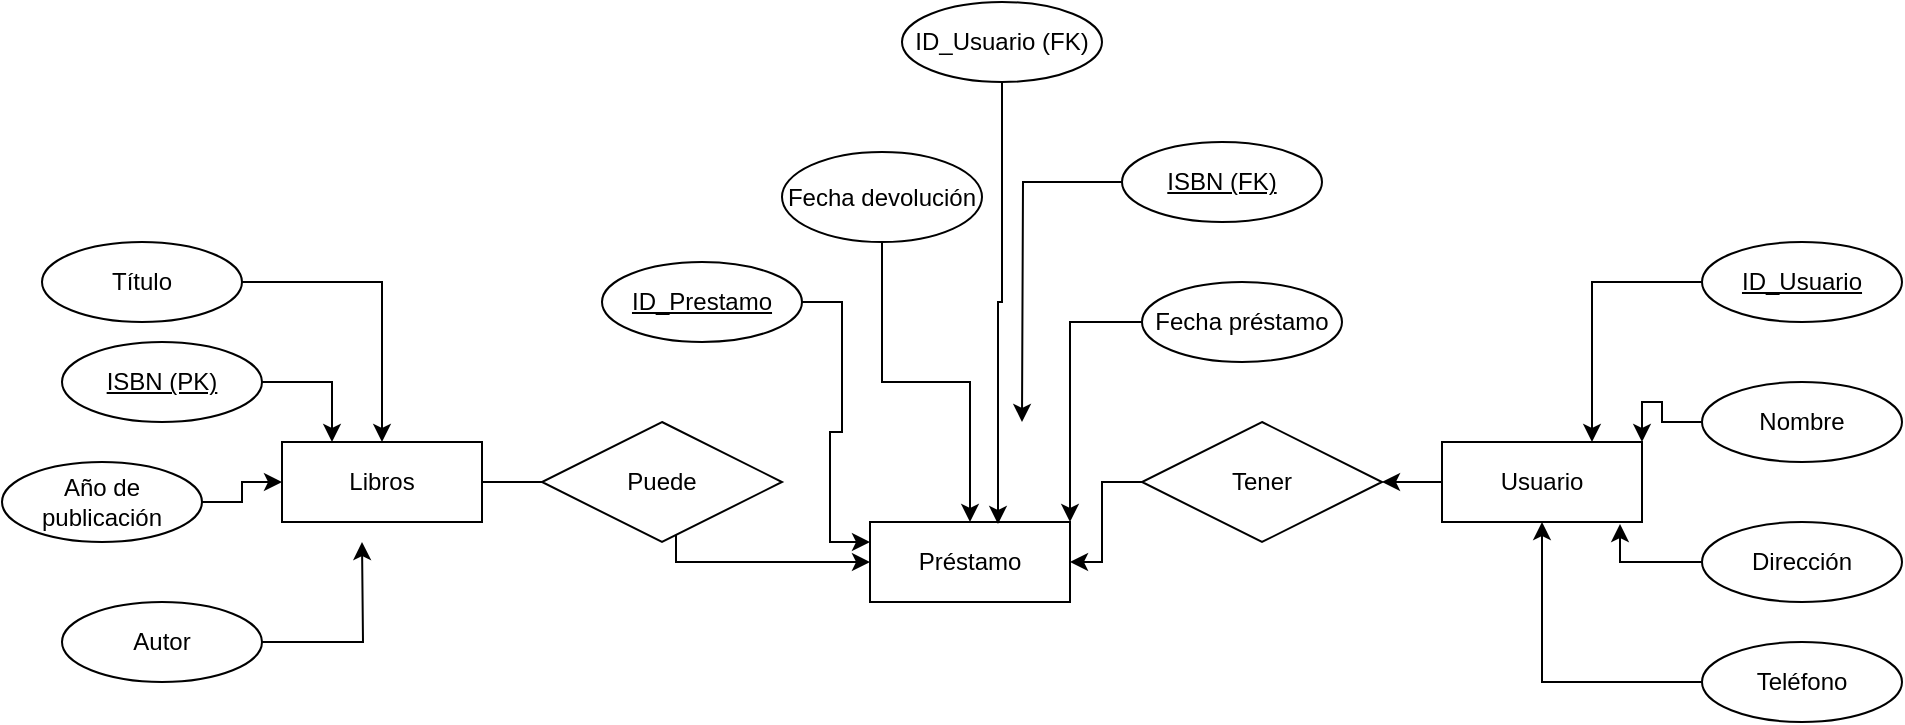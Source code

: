 <mxfile version="24.7.7">
  <diagram name="Página-1" id="obd65PtXWaLg58p_nZa3">
    <mxGraphModel dx="1862" dy="1767" grid="1" gridSize="10" guides="1" tooltips="1" connect="1" arrows="1" fold="1" page="1" pageScale="1" pageWidth="827" pageHeight="1169" math="0" shadow="0">
      <root>
        <mxCell id="0" />
        <mxCell id="1" parent="0" />
        <mxCell id="HASMPIRfKc85Ds4nCASX-79" style="edgeStyle=orthogonalEdgeStyle;rounded=0;orthogonalLoop=1;jettySize=auto;html=1;entryX=0;entryY=0.5;entryDx=0;entryDy=0;" edge="1" parent="1" source="HASMPIRfKc85Ds4nCASX-47" target="HASMPIRfKc85Ds4nCASX-58">
          <mxGeometry relative="1" as="geometry" />
        </mxCell>
        <mxCell id="HASMPIRfKc85Ds4nCASX-47" value="Libros" style="whiteSpace=wrap;html=1;align=center;" vertex="1" parent="1">
          <mxGeometry x="70" y="40" width="100" height="40" as="geometry" />
        </mxCell>
        <mxCell id="HASMPIRfKc85Ds4nCASX-99" style="edgeStyle=orthogonalEdgeStyle;rounded=0;orthogonalLoop=1;jettySize=auto;html=1;entryX=0.5;entryY=0;entryDx=0;entryDy=0;" edge="1" parent="1" source="HASMPIRfKc85Ds4nCASX-49" target="HASMPIRfKc85Ds4nCASX-47">
          <mxGeometry relative="1" as="geometry" />
        </mxCell>
        <mxCell id="HASMPIRfKc85Ds4nCASX-49" value="Título" style="ellipse;whiteSpace=wrap;html=1;align=center;" vertex="1" parent="1">
          <mxGeometry x="-50" y="-60" width="100" height="40" as="geometry" />
        </mxCell>
        <mxCell id="HASMPIRfKc85Ds4nCASX-98" style="edgeStyle=orthogonalEdgeStyle;rounded=0;orthogonalLoop=1;jettySize=auto;html=1;entryX=0.25;entryY=0;entryDx=0;entryDy=0;" edge="1" parent="1" source="HASMPIRfKc85Ds4nCASX-50" target="HASMPIRfKc85Ds4nCASX-47">
          <mxGeometry relative="1" as="geometry" />
        </mxCell>
        <mxCell id="HASMPIRfKc85Ds4nCASX-50" value="ISBN (PK)" style="ellipse;whiteSpace=wrap;html=1;align=center;fontStyle=4;" vertex="1" parent="1">
          <mxGeometry x="-40" y="-10" width="100" height="40" as="geometry" />
        </mxCell>
        <mxCell id="HASMPIRfKc85Ds4nCASX-96" style="edgeStyle=orthogonalEdgeStyle;rounded=0;orthogonalLoop=1;jettySize=auto;html=1;" edge="1" parent="1" source="HASMPIRfKc85Ds4nCASX-51">
          <mxGeometry relative="1" as="geometry">
            <mxPoint x="110" y="90" as="targetPoint" />
          </mxGeometry>
        </mxCell>
        <mxCell id="HASMPIRfKc85Ds4nCASX-51" value="Autor" style="ellipse;whiteSpace=wrap;html=1;align=center;" vertex="1" parent="1">
          <mxGeometry x="-40" y="120" width="100" height="40" as="geometry" />
        </mxCell>
        <mxCell id="HASMPIRfKc85Ds4nCASX-97" style="edgeStyle=orthogonalEdgeStyle;rounded=0;orthogonalLoop=1;jettySize=auto;html=1;entryX=0;entryY=0.5;entryDx=0;entryDy=0;" edge="1" parent="1" source="HASMPIRfKc85Ds4nCASX-52" target="HASMPIRfKc85Ds4nCASX-47">
          <mxGeometry relative="1" as="geometry" />
        </mxCell>
        <mxCell id="HASMPIRfKc85Ds4nCASX-52" value="Año de publicación" style="ellipse;whiteSpace=wrap;html=1;align=center;" vertex="1" parent="1">
          <mxGeometry x="-70" y="50" width="100" height="40" as="geometry" />
        </mxCell>
        <mxCell id="HASMPIRfKc85Ds4nCASX-80" style="edgeStyle=orthogonalEdgeStyle;rounded=0;orthogonalLoop=1;jettySize=auto;html=1;entryX=1;entryY=0.5;entryDx=0;entryDy=0;" edge="1" parent="1" source="HASMPIRfKc85Ds4nCASX-78" target="HASMPIRfKc85Ds4nCASX-58">
          <mxGeometry relative="1" as="geometry" />
        </mxCell>
        <mxCell id="HASMPIRfKc85Ds4nCASX-53" value="Usuario" style="whiteSpace=wrap;html=1;align=center;" vertex="1" parent="1">
          <mxGeometry x="650" y="40" width="100" height="40" as="geometry" />
        </mxCell>
        <mxCell id="HASMPIRfKc85Ds4nCASX-87" style="edgeStyle=orthogonalEdgeStyle;rounded=0;orthogonalLoop=1;jettySize=auto;html=1;entryX=1;entryY=0;entryDx=0;entryDy=0;" edge="1" parent="1" source="HASMPIRfKc85Ds4nCASX-54" target="HASMPIRfKc85Ds4nCASX-53">
          <mxGeometry relative="1" as="geometry" />
        </mxCell>
        <mxCell id="HASMPIRfKc85Ds4nCASX-54" value="Nombre" style="ellipse;whiteSpace=wrap;html=1;align=center;" vertex="1" parent="1">
          <mxGeometry x="780" y="10" width="100" height="40" as="geometry" />
        </mxCell>
        <mxCell id="HASMPIRfKc85Ds4nCASX-86" style="edgeStyle=orthogonalEdgeStyle;rounded=0;orthogonalLoop=1;jettySize=auto;html=1;entryX=0.75;entryY=0;entryDx=0;entryDy=0;" edge="1" parent="1" source="HASMPIRfKc85Ds4nCASX-55" target="HASMPIRfKc85Ds4nCASX-53">
          <mxGeometry relative="1" as="geometry" />
        </mxCell>
        <mxCell id="HASMPIRfKc85Ds4nCASX-55" value="ID_Usuario" style="ellipse;whiteSpace=wrap;html=1;align=center;fontStyle=4;" vertex="1" parent="1">
          <mxGeometry x="780" y="-60" width="100" height="40" as="geometry" />
        </mxCell>
        <mxCell id="HASMPIRfKc85Ds4nCASX-56" value="Dirección" style="ellipse;whiteSpace=wrap;html=1;align=center;" vertex="1" parent="1">
          <mxGeometry x="780" y="80" width="100" height="40" as="geometry" />
        </mxCell>
        <mxCell id="HASMPIRfKc85Ds4nCASX-89" style="edgeStyle=orthogonalEdgeStyle;rounded=0;orthogonalLoop=1;jettySize=auto;html=1;entryX=0.5;entryY=1;entryDx=0;entryDy=0;" edge="1" parent="1" source="HASMPIRfKc85Ds4nCASX-57" target="HASMPIRfKc85Ds4nCASX-53">
          <mxGeometry relative="1" as="geometry" />
        </mxCell>
        <mxCell id="HASMPIRfKc85Ds4nCASX-57" value="Teléfono" style="ellipse;whiteSpace=wrap;html=1;align=center;" vertex="1" parent="1">
          <mxGeometry x="780" y="140" width="100" height="40" as="geometry" />
        </mxCell>
        <mxCell id="HASMPIRfKc85Ds4nCASX-58" value="Préstamo" style="whiteSpace=wrap;html=1;align=center;" vertex="1" parent="1">
          <mxGeometry x="364" y="80" width="100" height="40" as="geometry" />
        </mxCell>
        <mxCell id="HASMPIRfKc85Ds4nCASX-95" style="edgeStyle=orthogonalEdgeStyle;rounded=0;orthogonalLoop=1;jettySize=auto;html=1;entryX=1;entryY=0;entryDx=0;entryDy=0;" edge="1" parent="1" source="HASMPIRfKc85Ds4nCASX-59" target="HASMPIRfKc85Ds4nCASX-58">
          <mxGeometry relative="1" as="geometry" />
        </mxCell>
        <mxCell id="HASMPIRfKc85Ds4nCASX-59" value="Fecha préstamo" style="ellipse;whiteSpace=wrap;html=1;align=center;" vertex="1" parent="1">
          <mxGeometry x="500" y="-40" width="100" height="40" as="geometry" />
        </mxCell>
        <mxCell id="HASMPIRfKc85Ds4nCASX-100" style="edgeStyle=orthogonalEdgeStyle;rounded=0;orthogonalLoop=1;jettySize=auto;html=1;entryX=0;entryY=0.25;entryDx=0;entryDy=0;" edge="1" parent="1" source="HASMPIRfKc85Ds4nCASX-60" target="HASMPIRfKc85Ds4nCASX-58">
          <mxGeometry relative="1" as="geometry" />
        </mxCell>
        <mxCell id="HASMPIRfKc85Ds4nCASX-60" value="ID_Prestamo" style="ellipse;whiteSpace=wrap;html=1;align=center;fontStyle=4;" vertex="1" parent="1">
          <mxGeometry x="230" y="-50" width="100" height="40" as="geometry" />
        </mxCell>
        <mxCell id="HASMPIRfKc85Ds4nCASX-92" style="edgeStyle=orthogonalEdgeStyle;rounded=0;orthogonalLoop=1;jettySize=auto;html=1;entryX=0.5;entryY=0;entryDx=0;entryDy=0;" edge="1" parent="1" source="HASMPIRfKc85Ds4nCASX-61" target="HASMPIRfKc85Ds4nCASX-58">
          <mxGeometry relative="1" as="geometry" />
        </mxCell>
        <mxCell id="HASMPIRfKc85Ds4nCASX-61" value="Fecha devolución" style="ellipse;whiteSpace=wrap;html=1;align=center;" vertex="1" parent="1">
          <mxGeometry x="320" y="-105" width="100" height="45" as="geometry" />
        </mxCell>
        <mxCell id="HASMPIRfKc85Ds4nCASX-62" value="ID_Usuario (FK)" style="ellipse;whiteSpace=wrap;html=1;align=center;" vertex="1" parent="1">
          <mxGeometry x="380" y="-180" width="100" height="40" as="geometry" />
        </mxCell>
        <mxCell id="HASMPIRfKc85Ds4nCASX-94" style="edgeStyle=orthogonalEdgeStyle;rounded=0;orthogonalLoop=1;jettySize=auto;html=1;" edge="1" parent="1" source="HASMPIRfKc85Ds4nCASX-63">
          <mxGeometry relative="1" as="geometry">
            <mxPoint x="440" y="30" as="targetPoint" />
          </mxGeometry>
        </mxCell>
        <mxCell id="HASMPIRfKc85Ds4nCASX-63" value="ISBN (FK)" style="ellipse;whiteSpace=wrap;html=1;align=center;fontStyle=4;" vertex="1" parent="1">
          <mxGeometry x="490" y="-110" width="100" height="40" as="geometry" />
        </mxCell>
        <mxCell id="HASMPIRfKc85Ds4nCASX-77" value="Puede" style="shape=rhombus;perimeter=rhombusPerimeter;whiteSpace=wrap;html=1;align=center;" vertex="1" parent="1">
          <mxGeometry x="200" y="30" width="120" height="60" as="geometry" />
        </mxCell>
        <mxCell id="HASMPIRfKc85Ds4nCASX-81" value="" style="edgeStyle=orthogonalEdgeStyle;rounded=0;orthogonalLoop=1;jettySize=auto;html=1;entryX=1;entryY=0.5;entryDx=0;entryDy=0;" edge="1" parent="1" source="HASMPIRfKc85Ds4nCASX-53" target="HASMPIRfKc85Ds4nCASX-78">
          <mxGeometry relative="1" as="geometry">
            <mxPoint x="650" y="60" as="sourcePoint" />
            <mxPoint x="464" y="60" as="targetPoint" />
          </mxGeometry>
        </mxCell>
        <mxCell id="HASMPIRfKc85Ds4nCASX-78" value="Tener" style="shape=rhombus;perimeter=rhombusPerimeter;whiteSpace=wrap;html=1;align=center;" vertex="1" parent="1">
          <mxGeometry x="500" y="30" width="120" height="60" as="geometry" />
        </mxCell>
        <mxCell id="HASMPIRfKc85Ds4nCASX-88" style="edgeStyle=orthogonalEdgeStyle;rounded=0;orthogonalLoop=1;jettySize=auto;html=1;entryX=0.89;entryY=1.025;entryDx=0;entryDy=0;entryPerimeter=0;" edge="1" parent="1" source="HASMPIRfKc85Ds4nCASX-56" target="HASMPIRfKc85Ds4nCASX-53">
          <mxGeometry relative="1" as="geometry" />
        </mxCell>
        <mxCell id="HASMPIRfKc85Ds4nCASX-93" style="edgeStyle=orthogonalEdgeStyle;rounded=0;orthogonalLoop=1;jettySize=auto;html=1;entryX=0.64;entryY=0.025;entryDx=0;entryDy=0;entryPerimeter=0;" edge="1" parent="1" source="HASMPIRfKc85Ds4nCASX-62" target="HASMPIRfKc85Ds4nCASX-58">
          <mxGeometry relative="1" as="geometry" />
        </mxCell>
      </root>
    </mxGraphModel>
  </diagram>
</mxfile>
